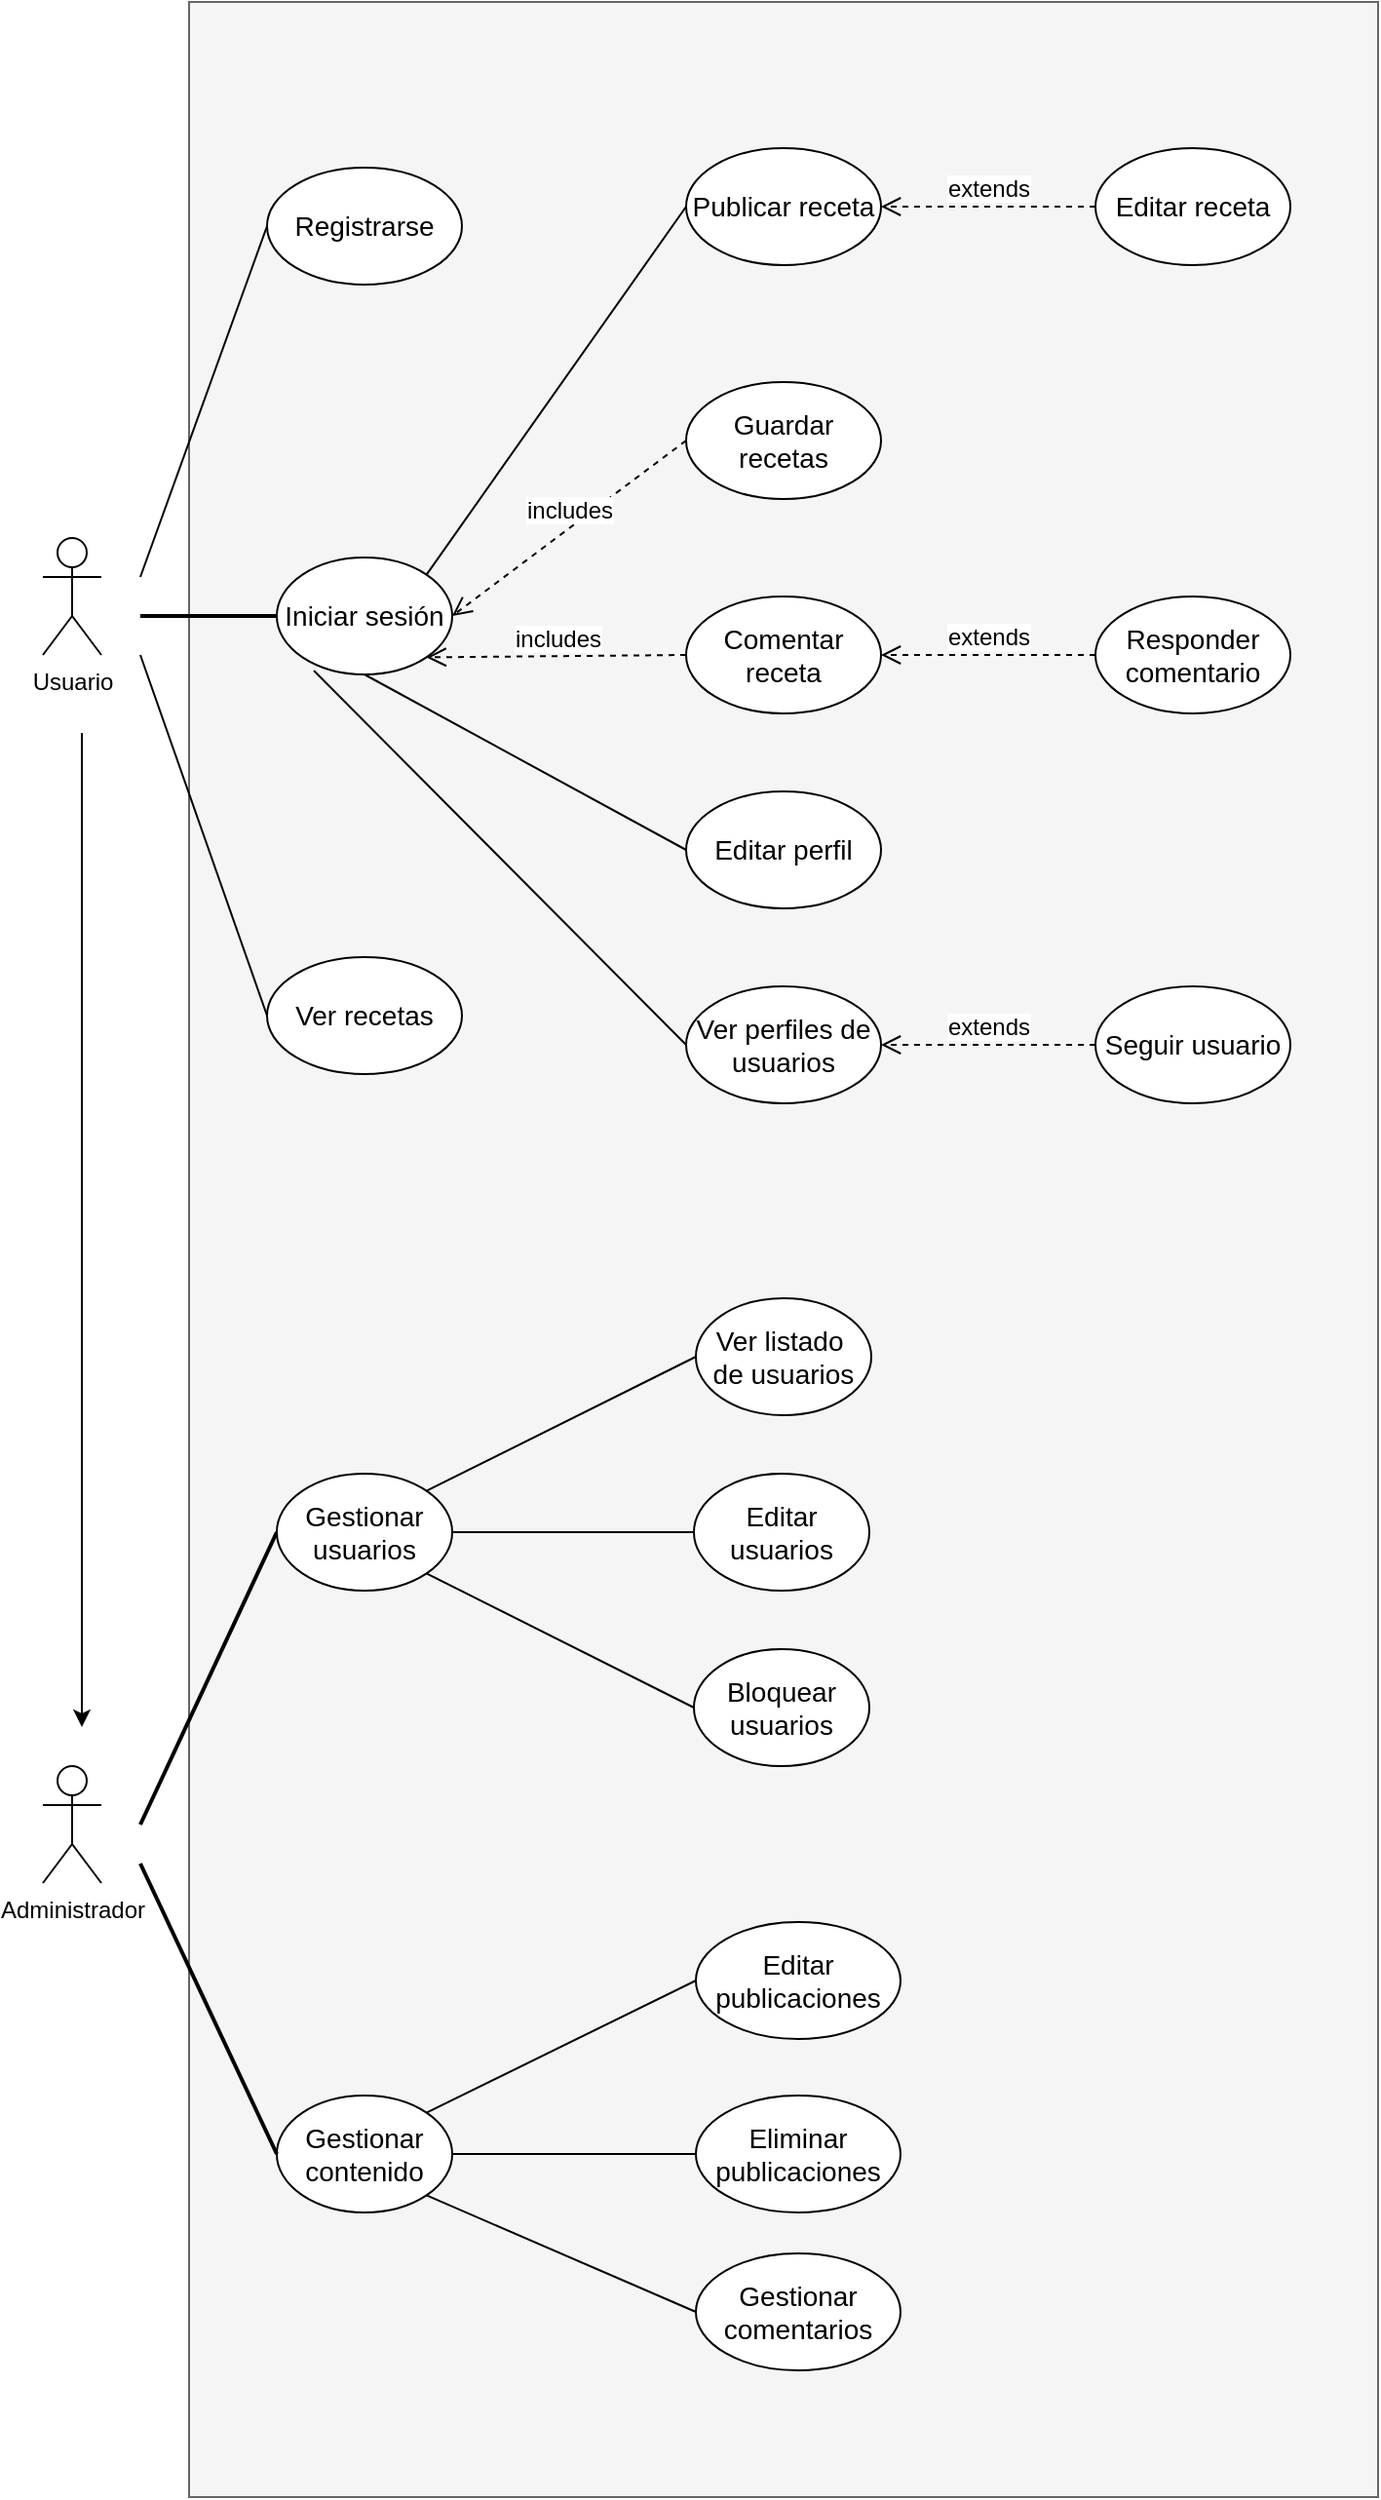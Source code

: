 <mxfile version="26.2.13">
  <diagram name="Página-1" id="jImxCCG5NeH7f05Fq8gX">
    <mxGraphModel dx="1428" dy="785" grid="1" gridSize="10" guides="1" tooltips="1" connect="1" arrows="1" fold="1" page="1" pageScale="1" pageWidth="827" pageHeight="1169" math="0" shadow="0">
      <root>
        <mxCell id="0" />
        <mxCell id="1" parent="0" />
        <mxCell id="b0XYPgvStII4nHX-v08S-11" value="" style="rounded=0;whiteSpace=wrap;html=1;fillColor=#f5f5f5;fontColor=#333333;strokeColor=#666666;" vertex="1" parent="1">
          <mxGeometry x="115" y="80" width="610" height="1280" as="geometry" />
        </mxCell>
        <mxCell id="b0XYPgvStII4nHX-v08S-1" value="Administrador" style="shape=umlActor;verticalLabelPosition=bottom;verticalAlign=top;html=1;outlineConnect=0;" vertex="1" parent="1">
          <mxGeometry x="40" y="985" width="30" height="60" as="geometry" />
        </mxCell>
        <mxCell id="b0XYPgvStII4nHX-v08S-2" value="&lt;font style=&quot;font-size: 14px;&quot;&gt;Registrarse&lt;/font&gt;" style="ellipse;whiteSpace=wrap;html=1;" vertex="1" parent="1">
          <mxGeometry x="155" y="165" width="100" height="60" as="geometry" />
        </mxCell>
        <mxCell id="b0XYPgvStII4nHX-v08S-4" value="&lt;font style=&quot;font-size: 14px;&quot;&gt;Iniciar sesión&lt;/font&gt;" style="ellipse;whiteSpace=wrap;html=1;" vertex="1" parent="1">
          <mxGeometry x="160" y="365" width="90" height="60" as="geometry" />
        </mxCell>
        <mxCell id="b0XYPgvStII4nHX-v08S-5" value="" style="endArrow=none;html=1;rounded=0;entryX=0;entryY=0.5;entryDx=0;entryDy=0;" edge="1" parent="1" target="b0XYPgvStII4nHX-v08S-2">
          <mxGeometry width="50" height="50" relative="1" as="geometry">
            <mxPoint x="90" y="375" as="sourcePoint" />
            <mxPoint x="410" y="425" as="targetPoint" />
          </mxGeometry>
        </mxCell>
        <mxCell id="b0XYPgvStII4nHX-v08S-12" value="&lt;font style=&quot;font-size: 14px;&quot;&gt;Publicar receta&lt;/font&gt;" style="ellipse;whiteSpace=wrap;html=1;" vertex="1" parent="1">
          <mxGeometry x="370" y="155" width="100" height="60" as="geometry" />
        </mxCell>
        <mxCell id="b0XYPgvStII4nHX-v08S-13" value="&lt;span style=&quot;font-size: 14px;&quot;&gt;Ver recetas&lt;/span&gt;" style="ellipse;whiteSpace=wrap;html=1;" vertex="1" parent="1">
          <mxGeometry x="155" y="570" width="100" height="60" as="geometry" />
        </mxCell>
        <mxCell id="b0XYPgvStII4nHX-v08S-14" value="&lt;font style=&quot;font-size: 14px;&quot;&gt;Comentar receta&lt;/font&gt;" style="ellipse;whiteSpace=wrap;html=1;" vertex="1" parent="1">
          <mxGeometry x="370" y="385" width="100" height="60" as="geometry" />
        </mxCell>
        <mxCell id="b0XYPgvStII4nHX-v08S-15" value="&lt;font style=&quot;font-size: 14px;&quot;&gt;Editar perfil&lt;/font&gt;" style="ellipse;whiteSpace=wrap;html=1;" vertex="1" parent="1">
          <mxGeometry x="370" y="485" width="100" height="60" as="geometry" />
        </mxCell>
        <mxCell id="b0XYPgvStII4nHX-v08S-16" value="&lt;font style=&quot;font-size: 14px;&quot;&gt;Seguir usuario&lt;/font&gt;" style="ellipse;whiteSpace=wrap;html=1;" vertex="1" parent="1">
          <mxGeometry x="580" y="585" width="100" height="60" as="geometry" />
        </mxCell>
        <mxCell id="b0XYPgvStII4nHX-v08S-17" value="&lt;font style=&quot;font-size: 14px;&quot;&gt;Responder comentario&lt;/font&gt;" style="ellipse;whiteSpace=wrap;html=1;" vertex="1" parent="1">
          <mxGeometry x="580" y="385" width="100" height="60" as="geometry" />
        </mxCell>
        <mxCell id="b0XYPgvStII4nHX-v08S-18" value="&lt;font style=&quot;font-size: 14px;&quot;&gt;Editar receta&lt;/font&gt;" style="ellipse;whiteSpace=wrap;html=1;" vertex="1" parent="1">
          <mxGeometry x="580" y="155" width="100" height="60" as="geometry" />
        </mxCell>
        <mxCell id="b0XYPgvStII4nHX-v08S-19" value="&lt;font style=&quot;font-size: 14px;&quot;&gt;Ver perfiles de usuarios&lt;/font&gt;" style="ellipse;whiteSpace=wrap;html=1;" vertex="1" parent="1">
          <mxGeometry x="370" y="585" width="100" height="60" as="geometry" />
        </mxCell>
        <mxCell id="b0XYPgvStII4nHX-v08S-21" value="&lt;font style=&quot;font-size: 14px;&quot;&gt;Guardar recetas&lt;/font&gt;" style="ellipse;whiteSpace=wrap;html=1;" vertex="1" parent="1">
          <mxGeometry x="370" y="275" width="100" height="60" as="geometry" />
        </mxCell>
        <mxCell id="b0XYPgvStII4nHX-v08S-23" value="" style="endArrow=none;html=1;rounded=0;entryX=0;entryY=0.5;entryDx=0;entryDy=0;" edge="1" parent="1" target="b0XYPgvStII4nHX-v08S-13">
          <mxGeometry width="50" height="50" relative="1" as="geometry">
            <mxPoint x="90" y="415" as="sourcePoint" />
            <mxPoint x="420" y="325" as="targetPoint" />
          </mxGeometry>
        </mxCell>
        <mxCell id="b0XYPgvStII4nHX-v08S-33" value="&lt;font style=&quot;font-size: 12px;&quot;&gt;includes&lt;/font&gt;" style="html=1;verticalAlign=bottom;endArrow=open;dashed=1;endSize=8;curved=0;rounded=0;exitX=0;exitY=0.5;exitDx=0;exitDy=0;entryX=1;entryY=1;entryDx=0;entryDy=0;" edge="1" parent="1" source="b0XYPgvStII4nHX-v08S-14" target="b0XYPgvStII4nHX-v08S-4">
          <mxGeometry relative="1" as="geometry">
            <mxPoint x="474" y="395" as="sourcePoint" />
            <mxPoint x="530" y="495" as="targetPoint" />
          </mxGeometry>
        </mxCell>
        <mxCell id="b0XYPgvStII4nHX-v08S-35" value="&lt;font style=&quot;font-size: 12px;&quot;&gt;includes&lt;/font&gt;" style="html=1;verticalAlign=bottom;endArrow=open;dashed=1;endSize=8;curved=0;rounded=0;exitX=0;exitY=0.5;exitDx=0;exitDy=0;entryX=1;entryY=0.5;entryDx=0;entryDy=0;" edge="1" parent="1" source="b0XYPgvStII4nHX-v08S-21" target="b0XYPgvStII4nHX-v08S-4">
          <mxGeometry relative="1" as="geometry">
            <mxPoint x="474" y="395" as="sourcePoint" />
            <mxPoint x="530" y="355" as="targetPoint" />
          </mxGeometry>
        </mxCell>
        <mxCell id="b0XYPgvStII4nHX-v08S-39" value="&lt;font style=&quot;font-size: 12px;&quot;&gt;extends&lt;/font&gt;" style="html=1;verticalAlign=bottom;endArrow=open;dashed=1;endSize=8;curved=0;rounded=0;exitX=0;exitY=0.5;exitDx=0;exitDy=0;entryX=1;entryY=0.5;entryDx=0;entryDy=0;" edge="1" parent="1" source="b0XYPgvStII4nHX-v08S-18" target="b0XYPgvStII4nHX-v08S-12">
          <mxGeometry relative="1" as="geometry">
            <mxPoint x="663" y="214" as="sourcePoint" />
            <mxPoint x="530" y="215" as="targetPoint" />
          </mxGeometry>
        </mxCell>
        <mxCell id="b0XYPgvStII4nHX-v08S-40" value="&lt;font style=&quot;font-size: 12px;&quot;&gt;extends&lt;/font&gt;" style="html=1;verticalAlign=bottom;endArrow=open;dashed=1;endSize=8;curved=0;rounded=0;exitX=0;exitY=0.5;exitDx=0;exitDy=0;entryX=1;entryY=0.5;entryDx=0;entryDy=0;" edge="1" parent="1" source="b0XYPgvStII4nHX-v08S-17" target="b0XYPgvStII4nHX-v08S-14">
          <mxGeometry relative="1" as="geometry">
            <mxPoint x="560" y="195" as="sourcePoint" />
            <mxPoint x="480" y="195" as="targetPoint" />
          </mxGeometry>
        </mxCell>
        <mxCell id="b0XYPgvStII4nHX-v08S-41" value="" style="endArrow=none;html=1;rounded=0;entryX=0;entryY=0.5;entryDx=0;entryDy=0;strokeWidth=2;" edge="1" parent="1" target="b0XYPgvStII4nHX-v08S-4">
          <mxGeometry width="50" height="50" relative="1" as="geometry">
            <mxPoint x="90" y="395" as="sourcePoint" />
            <mxPoint x="165" y="565" as="targetPoint" />
          </mxGeometry>
        </mxCell>
        <mxCell id="b0XYPgvStII4nHX-v08S-45" value="" style="endArrow=classic;html=1;rounded=0;" edge="1" parent="1">
          <mxGeometry width="50" height="50" relative="1" as="geometry">
            <mxPoint x="60" y="455" as="sourcePoint" />
            <mxPoint x="60" y="965" as="targetPoint" />
          </mxGeometry>
        </mxCell>
        <mxCell id="b0XYPgvStII4nHX-v08S-46" value="&lt;font style=&quot;font-size: 12px;&quot;&gt;extends&lt;/font&gt;" style="html=1;verticalAlign=bottom;endArrow=open;dashed=1;endSize=8;curved=0;rounded=0;exitX=0;exitY=0.5;exitDx=0;exitDy=0;entryX=1;entryY=0.5;entryDx=0;entryDy=0;" edge="1" parent="1" source="b0XYPgvStII4nHX-v08S-16" target="b0XYPgvStII4nHX-v08S-19">
          <mxGeometry relative="1" as="geometry">
            <mxPoint x="580" y="554.5" as="sourcePoint" />
            <mxPoint x="470" y="554.5" as="targetPoint" />
          </mxGeometry>
        </mxCell>
        <mxCell id="b0XYPgvStII4nHX-v08S-47" value="Usuario" style="shape=umlActor;verticalLabelPosition=bottom;verticalAlign=top;html=1;outlineConnect=0;" vertex="1" parent="1">
          <mxGeometry x="40" y="355" width="30" height="60" as="geometry" />
        </mxCell>
        <mxCell id="b0XYPgvStII4nHX-v08S-49" value="" style="endArrow=none;html=1;rounded=0;entryX=1;entryY=0;entryDx=0;entryDy=0;exitX=0;exitY=0.5;exitDx=0;exitDy=0;" edge="1" parent="1" source="b0XYPgvStII4nHX-v08S-12" target="b0XYPgvStII4nHX-v08S-4">
          <mxGeometry width="50" height="50" relative="1" as="geometry">
            <mxPoint x="100" y="385" as="sourcePoint" />
            <mxPoint x="165" y="205" as="targetPoint" />
          </mxGeometry>
        </mxCell>
        <mxCell id="b0XYPgvStII4nHX-v08S-50" value="" style="endArrow=none;html=1;rounded=0;entryX=0.5;entryY=1;entryDx=0;entryDy=0;exitX=0;exitY=0.5;exitDx=0;exitDy=0;" edge="1" parent="1" source="b0XYPgvStII4nHX-v08S-15" target="b0XYPgvStII4nHX-v08S-4">
          <mxGeometry width="50" height="50" relative="1" as="geometry">
            <mxPoint x="380" y="195" as="sourcePoint" />
            <mxPoint x="265" y="205" as="targetPoint" />
          </mxGeometry>
        </mxCell>
        <mxCell id="b0XYPgvStII4nHX-v08S-51" value="" style="endArrow=none;html=1;rounded=0;exitX=0;exitY=0.5;exitDx=0;exitDy=0;entryX=0.211;entryY=0.967;entryDx=0;entryDy=0;entryPerimeter=0;" edge="1" parent="1" source="b0XYPgvStII4nHX-v08S-19" target="b0XYPgvStII4nHX-v08S-4">
          <mxGeometry width="50" height="50" relative="1" as="geometry">
            <mxPoint x="380" y="525" as="sourcePoint" />
            <mxPoint x="265" y="610" as="targetPoint" />
          </mxGeometry>
        </mxCell>
        <mxCell id="b0XYPgvStII4nHX-v08S-53" value="" style="endArrow=none;html=1;rounded=0;entryX=0;entryY=0.5;entryDx=0;entryDy=0;strokeWidth=2;" edge="1" parent="1" target="b0XYPgvStII4nHX-v08S-54">
          <mxGeometry width="50" height="50" relative="1" as="geometry">
            <mxPoint x="90" y="1015" as="sourcePoint" />
            <mxPoint x="155" y="1025" as="targetPoint" />
          </mxGeometry>
        </mxCell>
        <mxCell id="b0XYPgvStII4nHX-v08S-54" value="&lt;font style=&quot;font-size: 14px;&quot;&gt;Gestionar usuarios&lt;/font&gt;" style="ellipse;whiteSpace=wrap;html=1;" vertex="1" parent="1">
          <mxGeometry x="160" y="835" width="90" height="60" as="geometry" />
        </mxCell>
        <mxCell id="b0XYPgvStII4nHX-v08S-56" value="&lt;font style=&quot;font-size: 14px;&quot;&gt;Ver listado&amp;nbsp; de usuarios&lt;/font&gt;" style="ellipse;whiteSpace=wrap;html=1;" vertex="1" parent="1">
          <mxGeometry x="375" y="745" width="90" height="60" as="geometry" />
        </mxCell>
        <mxCell id="b0XYPgvStII4nHX-v08S-57" value="&lt;font style=&quot;font-size: 14px;&quot;&gt;Bloquear usuarios&lt;/font&gt;" style="ellipse;whiteSpace=wrap;html=1;" vertex="1" parent="1">
          <mxGeometry x="374" y="925" width="90" height="60" as="geometry" />
        </mxCell>
        <mxCell id="b0XYPgvStII4nHX-v08S-58" value="&lt;font style=&quot;font-size: 14px;&quot;&gt;Editar usuarios&lt;/font&gt;" style="ellipse;whiteSpace=wrap;html=1;" vertex="1" parent="1">
          <mxGeometry x="374" y="835" width="90" height="60" as="geometry" />
        </mxCell>
        <mxCell id="b0XYPgvStII4nHX-v08S-59" value="" style="html=1;verticalAlign=bottom;endArrow=none;endSize=8;curved=0;rounded=0;exitX=0;exitY=0.5;exitDx=0;exitDy=0;entryX=1;entryY=0;entryDx=0;entryDy=0;startFill=0;" edge="1" parent="1" source="b0XYPgvStII4nHX-v08S-56" target="b0XYPgvStII4nHX-v08S-54">
          <mxGeometry relative="1" as="geometry">
            <mxPoint x="590" y="645" as="sourcePoint" />
            <mxPoint x="480" y="645" as="targetPoint" />
          </mxGeometry>
        </mxCell>
        <mxCell id="b0XYPgvStII4nHX-v08S-60" value="" style="html=1;verticalAlign=bottom;endArrow=none;endSize=8;curved=0;rounded=0;exitX=0;exitY=0.5;exitDx=0;exitDy=0;entryX=1;entryY=0.5;entryDx=0;entryDy=0;startFill=0;" edge="1" parent="1" source="b0XYPgvStII4nHX-v08S-58" target="b0XYPgvStII4nHX-v08S-54">
          <mxGeometry relative="1" as="geometry">
            <mxPoint x="385" y="785" as="sourcePoint" />
            <mxPoint x="215" y="845" as="targetPoint" />
            <mxPoint as="offset" />
          </mxGeometry>
        </mxCell>
        <mxCell id="b0XYPgvStII4nHX-v08S-61" value="" style="html=1;verticalAlign=bottom;endArrow=none;endSize=8;curved=0;rounded=0;exitX=0;exitY=0.5;exitDx=0;exitDy=0;entryX=1;entryY=1;entryDx=0;entryDy=0;startFill=0;" edge="1" parent="1" source="b0XYPgvStII4nHX-v08S-57" target="b0XYPgvStII4nHX-v08S-54">
          <mxGeometry relative="1" as="geometry">
            <mxPoint x="375" y="955" as="sourcePoint" />
            <mxPoint x="260" y="875" as="targetPoint" />
          </mxGeometry>
        </mxCell>
        <mxCell id="b0XYPgvStII4nHX-v08S-62" value="&lt;font style=&quot;font-size: 14px;&quot;&gt;Gestionar contenido&lt;/font&gt;" style="ellipse;whiteSpace=wrap;html=1;" vertex="1" parent="1">
          <mxGeometry x="160" y="1154" width="90" height="60" as="geometry" />
        </mxCell>
        <mxCell id="b0XYPgvStII4nHX-v08S-63" value="" style="endArrow=none;html=1;rounded=0;entryX=0;entryY=0.5;entryDx=0;entryDy=0;strokeWidth=2;" edge="1" parent="1" target="b0XYPgvStII4nHX-v08S-62">
          <mxGeometry width="50" height="50" relative="1" as="geometry">
            <mxPoint x="90" y="1035" as="sourcePoint" />
            <mxPoint x="170" y="935" as="targetPoint" />
          </mxGeometry>
        </mxCell>
        <mxCell id="b0XYPgvStII4nHX-v08S-64" value="&lt;font style=&quot;font-size: 14px;&quot;&gt;Editar publicaciones&lt;/font&gt;" style="ellipse;whiteSpace=wrap;html=1;" vertex="1" parent="1">
          <mxGeometry x="375" y="1065" width="105" height="60" as="geometry" />
        </mxCell>
        <mxCell id="b0XYPgvStII4nHX-v08S-65" value="" style="html=1;verticalAlign=bottom;endArrow=none;endSize=8;curved=0;rounded=0;exitX=0;exitY=0.5;exitDx=0;exitDy=0;entryX=1;entryY=0;entryDx=0;entryDy=0;startFill=0;" edge="1" parent="1" source="b0XYPgvStII4nHX-v08S-64" target="b0XYPgvStII4nHX-v08S-62">
          <mxGeometry relative="1" as="geometry">
            <mxPoint x="589" y="955" as="sourcePoint" />
            <mxPoint x="236" y="1154" as="targetPoint" />
          </mxGeometry>
        </mxCell>
        <mxCell id="b0XYPgvStII4nHX-v08S-66" value="&lt;font style=&quot;font-size: 14px;&quot;&gt;Eliminar publicaciones&lt;/font&gt;" style="ellipse;whiteSpace=wrap;html=1;" vertex="1" parent="1">
          <mxGeometry x="375" y="1154" width="105" height="60" as="geometry" />
        </mxCell>
        <mxCell id="b0XYPgvStII4nHX-v08S-67" value="" style="html=1;verticalAlign=bottom;endArrow=none;endSize=8;curved=0;rounded=0;exitX=0;exitY=0.5;exitDx=0;exitDy=0;entryX=1;entryY=0.5;entryDx=0;entryDy=0;startFill=0;" edge="1" parent="1" source="b0XYPgvStII4nHX-v08S-66" target="b0XYPgvStII4nHX-v08S-62">
          <mxGeometry relative="1" as="geometry">
            <mxPoint x="623" y="1075" as="sourcePoint" />
            <mxPoint x="270" y="1274" as="targetPoint" />
          </mxGeometry>
        </mxCell>
        <mxCell id="b0XYPgvStII4nHX-v08S-70" value="&lt;font style=&quot;font-size: 14px;&quot;&gt;Gestionar comentarios&lt;/font&gt;" style="ellipse;whiteSpace=wrap;html=1;" vertex="1" parent="1">
          <mxGeometry x="375" y="1235" width="105" height="60" as="geometry" />
        </mxCell>
        <mxCell id="b0XYPgvStII4nHX-v08S-71" value="" style="html=1;verticalAlign=bottom;endArrow=none;endSize=8;curved=0;rounded=0;exitX=0;exitY=0.5;exitDx=0;exitDy=0;entryX=1;entryY=1;entryDx=0;entryDy=0;startFill=0;" edge="1" parent="1" source="b0XYPgvStII4nHX-v08S-70" target="b0XYPgvStII4nHX-v08S-62">
          <mxGeometry relative="1" as="geometry">
            <mxPoint x="620.5" y="1166" as="sourcePoint" />
            <mxPoint x="247.5" y="1275" as="targetPoint" />
          </mxGeometry>
        </mxCell>
      </root>
    </mxGraphModel>
  </diagram>
</mxfile>
